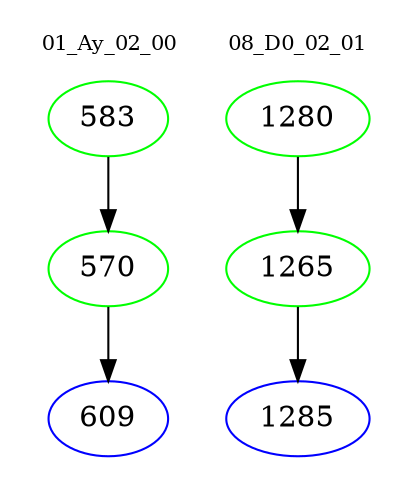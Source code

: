 digraph{
subgraph cluster_0 {
color = white
label = "01_Ay_02_00";
fontsize=10;
T0_583 [label="583", color="green"]
T0_583 -> T0_570 [color="black"]
T0_570 [label="570", color="green"]
T0_570 -> T0_609 [color="black"]
T0_609 [label="609", color="blue"]
}
subgraph cluster_1 {
color = white
label = "08_D0_02_01";
fontsize=10;
T1_1280 [label="1280", color="green"]
T1_1280 -> T1_1265 [color="black"]
T1_1265 [label="1265", color="green"]
T1_1265 -> T1_1285 [color="black"]
T1_1285 [label="1285", color="blue"]
}
}
